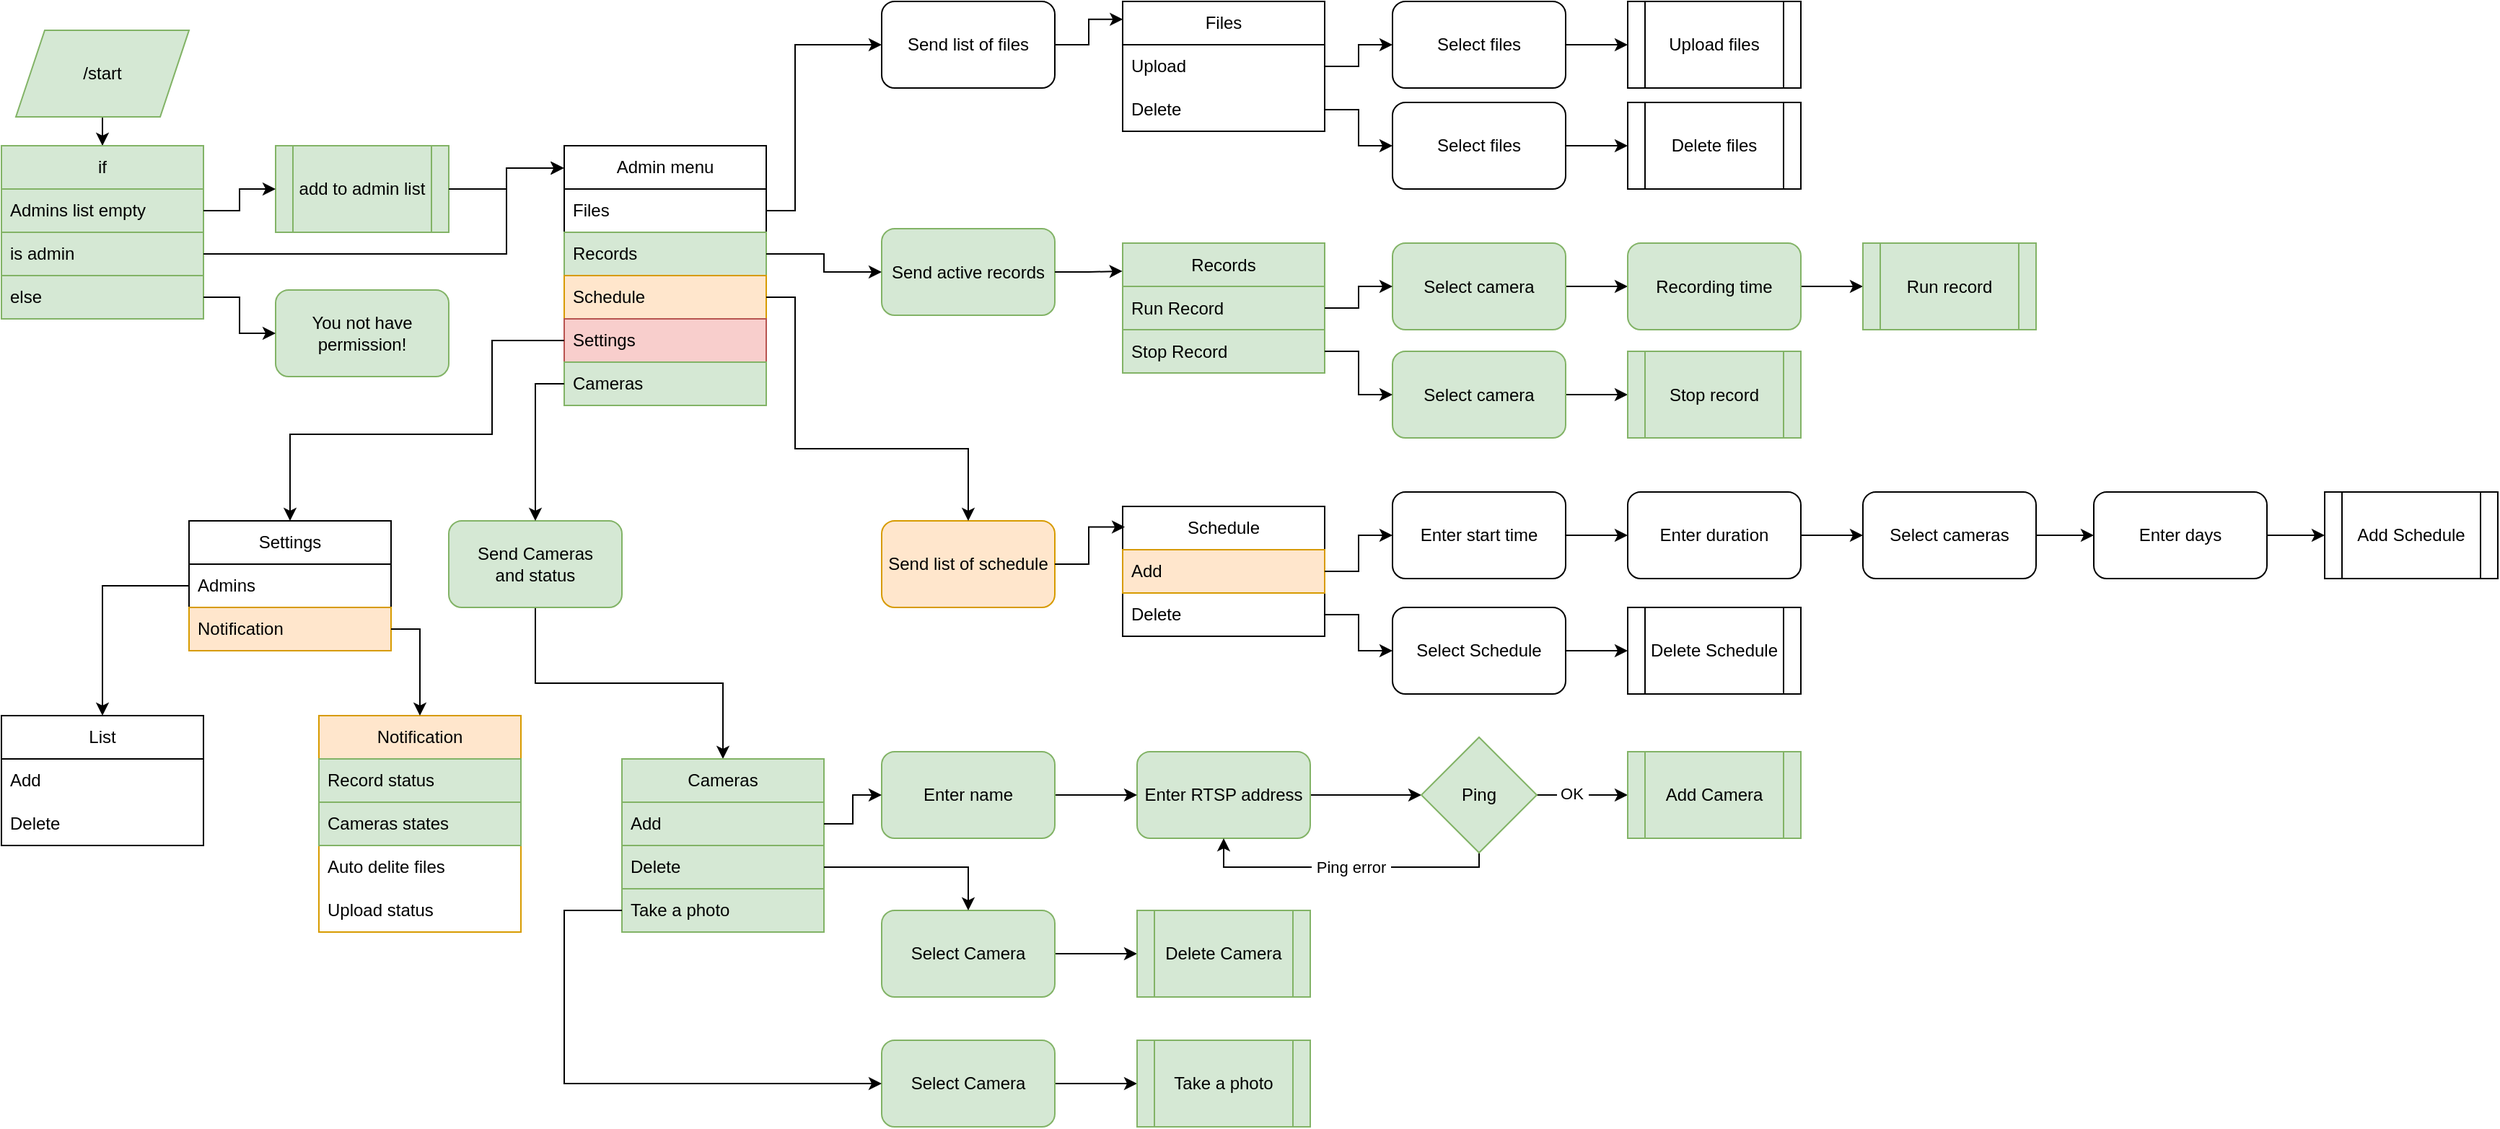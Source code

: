 <mxfile version="24.2.7" type="device">
  <diagram name="Страница — 1" id="JQwWrreAvlFHoOpuTkY8">
    <mxGraphModel dx="1111" dy="573" grid="1" gridSize="10" guides="1" tooltips="1" connect="1" arrows="1" fold="1" page="1" pageScale="1" pageWidth="827" pageHeight="1169" math="0" shadow="0">
      <root>
        <mxCell id="0" />
        <mxCell id="1" parent="0" />
        <mxCell id="tB5VyxIEcyMM-66_xBZY-7" style="edgeStyle=orthogonalEdgeStyle;rounded=0;orthogonalLoop=1;jettySize=auto;html=1;" parent="1" source="tB5VyxIEcyMM-66_xBZY-1" target="tB5VyxIEcyMM-66_xBZY-2" edge="1">
          <mxGeometry relative="1" as="geometry" />
        </mxCell>
        <mxCell id="tB5VyxIEcyMM-66_xBZY-1" value="/start" style="shape=parallelogram;perimeter=parallelogramPerimeter;whiteSpace=wrap;html=1;fixedSize=1;fillColor=#d5e8d4;strokeColor=#82b366;" parent="1" vertex="1">
          <mxGeometry x="60" y="40" width="120" height="60" as="geometry" />
        </mxCell>
        <mxCell id="tB5VyxIEcyMM-66_xBZY-2" value="if" style="swimlane;fontStyle=0;childLayout=stackLayout;horizontal=1;startSize=30;horizontalStack=0;resizeParent=1;resizeParentMax=0;resizeLast=0;collapsible=1;marginBottom=0;whiteSpace=wrap;html=1;fillColor=#d5e8d4;strokeColor=#82b366;" parent="1" vertex="1">
          <mxGeometry x="50" y="120" width="140" height="120" as="geometry" />
        </mxCell>
        <mxCell id="tB5VyxIEcyMM-66_xBZY-3" value="Admins list empty" style="text;strokeColor=#82b366;fillColor=#d5e8d4;align=left;verticalAlign=middle;spacingLeft=4;spacingRight=4;overflow=hidden;points=[[0,0.5],[1,0.5]];portConstraint=eastwest;rotatable=0;whiteSpace=wrap;html=1;" parent="tB5VyxIEcyMM-66_xBZY-2" vertex="1">
          <mxGeometry y="30" width="140" height="30" as="geometry" />
        </mxCell>
        <mxCell id="tB5VyxIEcyMM-66_xBZY-4" value="is admin" style="text;strokeColor=#82b366;fillColor=#d5e8d4;align=left;verticalAlign=middle;spacingLeft=4;spacingRight=4;overflow=hidden;points=[[0,0.5],[1,0.5]];portConstraint=eastwest;rotatable=0;whiteSpace=wrap;html=1;" parent="tB5VyxIEcyMM-66_xBZY-2" vertex="1">
          <mxGeometry y="60" width="140" height="30" as="geometry" />
        </mxCell>
        <mxCell id="tB5VyxIEcyMM-66_xBZY-5" value="else" style="text;strokeColor=#82b366;fillColor=#d5e8d4;align=left;verticalAlign=middle;spacingLeft=4;spacingRight=4;overflow=hidden;points=[[0,0.5],[1,0.5]];portConstraint=eastwest;rotatable=0;whiteSpace=wrap;html=1;" parent="tB5VyxIEcyMM-66_xBZY-2" vertex="1">
          <mxGeometry y="90" width="140" height="30" as="geometry" />
        </mxCell>
        <mxCell id="tB5VyxIEcyMM-66_xBZY-8" value="Admin menu" style="swimlane;fontStyle=0;childLayout=stackLayout;horizontal=1;startSize=30;horizontalStack=0;resizeParent=1;resizeParentMax=0;resizeLast=0;collapsible=1;marginBottom=0;whiteSpace=wrap;html=1;" parent="1" vertex="1">
          <mxGeometry x="440" y="120" width="140" height="180" as="geometry" />
        </mxCell>
        <mxCell id="tB5VyxIEcyMM-66_xBZY-9" value="Files" style="text;strokeColor=none;fillColor=none;align=left;verticalAlign=middle;spacingLeft=4;spacingRight=4;overflow=hidden;points=[[0,0.5],[1,0.5]];portConstraint=eastwest;rotatable=0;whiteSpace=wrap;html=1;" parent="tB5VyxIEcyMM-66_xBZY-8" vertex="1">
          <mxGeometry y="30" width="140" height="30" as="geometry" />
        </mxCell>
        <mxCell id="tB5VyxIEcyMM-66_xBZY-10" value="Records" style="text;strokeColor=#82b366;fillColor=#d5e8d4;align=left;verticalAlign=middle;spacingLeft=4;spacingRight=4;overflow=hidden;points=[[0,0.5],[1,0.5]];portConstraint=eastwest;rotatable=0;whiteSpace=wrap;html=1;" parent="tB5VyxIEcyMM-66_xBZY-8" vertex="1">
          <mxGeometry y="60" width="140" height="30" as="geometry" />
        </mxCell>
        <mxCell id="tB5VyxIEcyMM-66_xBZY-11" value="Schedule" style="text;strokeColor=#d79b00;fillColor=#ffe6cc;align=left;verticalAlign=middle;spacingLeft=4;spacingRight=4;overflow=hidden;points=[[0,0.5],[1,0.5]];portConstraint=eastwest;rotatable=0;whiteSpace=wrap;html=1;" parent="tB5VyxIEcyMM-66_xBZY-8" vertex="1">
          <mxGeometry y="90" width="140" height="30" as="geometry" />
        </mxCell>
        <mxCell id="tB5VyxIEcyMM-66_xBZY-13" value="Settings" style="text;strokeColor=#b85450;fillColor=#f8cecc;align=left;verticalAlign=middle;spacingLeft=4;spacingRight=4;overflow=hidden;points=[[0,0.5],[1,0.5]];portConstraint=eastwest;rotatable=0;whiteSpace=wrap;html=1;" parent="tB5VyxIEcyMM-66_xBZY-8" vertex="1">
          <mxGeometry y="120" width="140" height="30" as="geometry" />
        </mxCell>
        <mxCell id="tB5VyxIEcyMM-66_xBZY-12" value="Cameras" style="text;strokeColor=#82b366;fillColor=#d5e8d4;align=left;verticalAlign=middle;spacingLeft=4;spacingRight=4;overflow=hidden;points=[[0,0.5],[1,0.5]];portConstraint=eastwest;rotatable=0;whiteSpace=wrap;html=1;" parent="tB5VyxIEcyMM-66_xBZY-8" vertex="1">
          <mxGeometry y="150" width="140" height="30" as="geometry" />
        </mxCell>
        <mxCell id="tB5VyxIEcyMM-66_xBZY-15" value="add to admin list" style="shape=process;whiteSpace=wrap;html=1;backgroundOutline=1;fillColor=#d5e8d4;strokeColor=#82b366;" parent="1" vertex="1">
          <mxGeometry x="240" y="120" width="120" height="60" as="geometry" />
        </mxCell>
        <mxCell id="tB5VyxIEcyMM-66_xBZY-16" style="edgeStyle=orthogonalEdgeStyle;rounded=0;orthogonalLoop=1;jettySize=auto;html=1;" parent="1" source="tB5VyxIEcyMM-66_xBZY-3" target="tB5VyxIEcyMM-66_xBZY-15" edge="1">
          <mxGeometry relative="1" as="geometry" />
        </mxCell>
        <mxCell id="tB5VyxIEcyMM-66_xBZY-21" style="edgeStyle=orthogonalEdgeStyle;rounded=0;orthogonalLoop=1;jettySize=auto;html=1;entryX=0;entryY=0.086;entryDx=0;entryDy=0;entryPerimeter=0;" parent="1" source="tB5VyxIEcyMM-66_xBZY-4" target="tB5VyxIEcyMM-66_xBZY-8" edge="1">
          <mxGeometry relative="1" as="geometry">
            <Array as="points">
              <mxPoint x="400" y="195" />
              <mxPoint x="400" y="136" />
            </Array>
          </mxGeometry>
        </mxCell>
        <mxCell id="tB5VyxIEcyMM-66_xBZY-22" style="edgeStyle=orthogonalEdgeStyle;rounded=0;orthogonalLoop=1;jettySize=auto;html=1;entryX=-0.003;entryY=0.086;entryDx=0;entryDy=0;entryPerimeter=0;" parent="1" source="tB5VyxIEcyMM-66_xBZY-15" target="tB5VyxIEcyMM-66_xBZY-8" edge="1">
          <mxGeometry relative="1" as="geometry" />
        </mxCell>
        <mxCell id="tB5VyxIEcyMM-66_xBZY-23" value="You not have permission!" style="rounded=1;whiteSpace=wrap;html=1;fillColor=#d5e8d4;strokeColor=#82b366;" parent="1" vertex="1">
          <mxGeometry x="240" y="220" width="120" height="60" as="geometry" />
        </mxCell>
        <mxCell id="tB5VyxIEcyMM-66_xBZY-24" style="edgeStyle=orthogonalEdgeStyle;rounded=0;orthogonalLoop=1;jettySize=auto;html=1;" parent="1" source="tB5VyxIEcyMM-66_xBZY-5" target="tB5VyxIEcyMM-66_xBZY-23" edge="1">
          <mxGeometry relative="1" as="geometry" />
        </mxCell>
        <mxCell id="tB5VyxIEcyMM-66_xBZY-25" value="&lt;span style=&quot;text-align: left;&quot;&gt;Files&lt;/span&gt;" style="swimlane;fontStyle=0;childLayout=stackLayout;horizontal=1;startSize=30;horizontalStack=0;resizeParent=1;resizeParentMax=0;resizeLast=0;collapsible=1;marginBottom=0;whiteSpace=wrap;html=1;" parent="1" vertex="1">
          <mxGeometry x="827" y="20" width="140" height="90" as="geometry" />
        </mxCell>
        <mxCell id="tB5VyxIEcyMM-66_xBZY-26" value="Upload" style="text;strokeColor=none;fillColor=none;align=left;verticalAlign=middle;spacingLeft=4;spacingRight=4;overflow=hidden;points=[[0,0.5],[1,0.5]];portConstraint=eastwest;rotatable=0;whiteSpace=wrap;html=1;" parent="tB5VyxIEcyMM-66_xBZY-25" vertex="1">
          <mxGeometry y="30" width="140" height="30" as="geometry" />
        </mxCell>
        <mxCell id="tB5VyxIEcyMM-66_xBZY-27" value="Delete" style="text;strokeColor=none;fillColor=none;align=left;verticalAlign=middle;spacingLeft=4;spacingRight=4;overflow=hidden;points=[[0,0.5],[1,0.5]];portConstraint=eastwest;rotatable=0;whiteSpace=wrap;html=1;" parent="tB5VyxIEcyMM-66_xBZY-25" vertex="1">
          <mxGeometry y="60" width="140" height="30" as="geometry" />
        </mxCell>
        <mxCell id="tB5VyxIEcyMM-66_xBZY-33" style="edgeStyle=orthogonalEdgeStyle;rounded=0;orthogonalLoop=1;jettySize=auto;html=1;" parent="1" source="tB5VyxIEcyMM-66_xBZY-30" target="tB5VyxIEcyMM-66_xBZY-32" edge="1">
          <mxGeometry relative="1" as="geometry" />
        </mxCell>
        <mxCell id="tB5VyxIEcyMM-66_xBZY-30" value="Select camera" style="rounded=1;whiteSpace=wrap;html=1;fillColor=#d5e8d4;strokeColor=#82b366;" parent="1" vertex="1">
          <mxGeometry x="1014" y="187.5" width="120" height="60" as="geometry" />
        </mxCell>
        <mxCell id="tB5VyxIEcyMM-66_xBZY-43" style="edgeStyle=orthogonalEdgeStyle;rounded=0;orthogonalLoop=1;jettySize=auto;html=1;" parent="1" source="tB5VyxIEcyMM-66_xBZY-32" target="tB5VyxIEcyMM-66_xBZY-42" edge="1">
          <mxGeometry relative="1" as="geometry" />
        </mxCell>
        <mxCell id="tB5VyxIEcyMM-66_xBZY-32" value="Recording time" style="rounded=1;whiteSpace=wrap;html=1;fillColor=#d5e8d4;strokeColor=#82b366;" parent="1" vertex="1">
          <mxGeometry x="1177" y="187.5" width="120" height="60" as="geometry" />
        </mxCell>
        <mxCell id="tB5VyxIEcyMM-66_xBZY-41" style="edgeStyle=orthogonalEdgeStyle;rounded=0;orthogonalLoop=1;jettySize=auto;html=1;" parent="1" source="tB5VyxIEcyMM-66_xBZY-34" target="tB5VyxIEcyMM-66_xBZY-40" edge="1">
          <mxGeometry relative="1" as="geometry" />
        </mxCell>
        <mxCell id="tB5VyxIEcyMM-66_xBZY-34" value="Select files" style="rounded=1;whiteSpace=wrap;html=1;" parent="1" vertex="1">
          <mxGeometry x="1014" y="20" width="120" height="60" as="geometry" />
        </mxCell>
        <mxCell id="tB5VyxIEcyMM-66_xBZY-35" style="edgeStyle=orthogonalEdgeStyle;rounded=0;orthogonalLoop=1;jettySize=auto;html=1;" parent="1" source="tB5VyxIEcyMM-66_xBZY-26" target="tB5VyxIEcyMM-66_xBZY-34" edge="1">
          <mxGeometry relative="1" as="geometry" />
        </mxCell>
        <mxCell id="tB5VyxIEcyMM-66_xBZY-39" style="edgeStyle=orthogonalEdgeStyle;rounded=0;orthogonalLoop=1;jettySize=auto;html=1;" parent="1" source="tB5VyxIEcyMM-66_xBZY-36" target="tB5VyxIEcyMM-66_xBZY-38" edge="1">
          <mxGeometry relative="1" as="geometry" />
        </mxCell>
        <mxCell id="tB5VyxIEcyMM-66_xBZY-36" value="Select files" style="rounded=1;whiteSpace=wrap;html=1;" parent="1" vertex="1">
          <mxGeometry x="1014" y="90" width="120" height="60" as="geometry" />
        </mxCell>
        <mxCell id="tB5VyxIEcyMM-66_xBZY-37" style="edgeStyle=orthogonalEdgeStyle;rounded=0;orthogonalLoop=1;jettySize=auto;html=1;" parent="1" source="tB5VyxIEcyMM-66_xBZY-27" target="tB5VyxIEcyMM-66_xBZY-36" edge="1">
          <mxGeometry relative="1" as="geometry" />
        </mxCell>
        <mxCell id="tB5VyxIEcyMM-66_xBZY-38" value="Delete files" style="shape=process;whiteSpace=wrap;html=1;backgroundOutline=1;" parent="1" vertex="1">
          <mxGeometry x="1177" y="90" width="120" height="60" as="geometry" />
        </mxCell>
        <mxCell id="tB5VyxIEcyMM-66_xBZY-40" value="&lt;span style=&quot;text-align: left;&quot;&gt;Upload&lt;/span&gt;&amp;nbsp;files" style="shape=process;whiteSpace=wrap;html=1;backgroundOutline=1;" parent="1" vertex="1">
          <mxGeometry x="1177" y="20" width="120" height="60" as="geometry" />
        </mxCell>
        <mxCell id="tB5VyxIEcyMM-66_xBZY-42" value="Run record" style="shape=process;whiteSpace=wrap;html=1;backgroundOutline=1;fillColor=#d5e8d4;strokeColor=#82b366;" parent="1" vertex="1">
          <mxGeometry x="1340" y="187.5" width="120" height="60" as="geometry" />
        </mxCell>
        <mxCell id="tB5VyxIEcyMM-66_xBZY-68" style="edgeStyle=orthogonalEdgeStyle;rounded=0;orthogonalLoop=1;jettySize=auto;html=1;" parent="1" source="tB5VyxIEcyMM-66_xBZY-45" target="tB5VyxIEcyMM-66_xBZY-67" edge="1">
          <mxGeometry relative="1" as="geometry" />
        </mxCell>
        <mxCell id="tB5VyxIEcyMM-66_xBZY-45" value="Enter start time" style="rounded=1;whiteSpace=wrap;html=1;" parent="1" vertex="1">
          <mxGeometry x="1014" y="360" width="120" height="60" as="geometry" />
        </mxCell>
        <mxCell id="tB5VyxIEcyMM-66_xBZY-49" value="&lt;span style=&quot;text-align: left;&quot;&gt;Schedule&lt;/span&gt;" style="swimlane;fontStyle=0;childLayout=stackLayout;horizontal=1;startSize=30;horizontalStack=0;resizeParent=1;resizeParentMax=0;resizeLast=0;collapsible=1;marginBottom=0;whiteSpace=wrap;html=1;" parent="1" vertex="1">
          <mxGeometry x="827" y="370" width="140" height="90" as="geometry" />
        </mxCell>
        <mxCell id="tB5VyxIEcyMM-66_xBZY-50" value="Add" style="text;strokeColor=#d79b00;fillColor=#ffe6cc;align=left;verticalAlign=middle;spacingLeft=4;spacingRight=4;overflow=hidden;points=[[0,0.5],[1,0.5]];portConstraint=eastwest;rotatable=0;whiteSpace=wrap;html=1;" parent="tB5VyxIEcyMM-66_xBZY-49" vertex="1">
          <mxGeometry y="30" width="140" height="30" as="geometry" />
        </mxCell>
        <mxCell id="tB5VyxIEcyMM-66_xBZY-51" value="Delete" style="text;strokeColor=none;fillColor=none;align=left;verticalAlign=middle;spacingLeft=4;spacingRight=4;overflow=hidden;points=[[0,0.5],[1,0.5]];portConstraint=eastwest;rotatable=0;whiteSpace=wrap;html=1;" parent="tB5VyxIEcyMM-66_xBZY-49" vertex="1">
          <mxGeometry y="60" width="140" height="30" as="geometry" />
        </mxCell>
        <mxCell id="tB5VyxIEcyMM-66_xBZY-55" style="edgeStyle=orthogonalEdgeStyle;rounded=0;orthogonalLoop=1;jettySize=auto;html=1;" parent="1" source="tB5VyxIEcyMM-66_xBZY-50" target="tB5VyxIEcyMM-66_xBZY-45" edge="1">
          <mxGeometry relative="1" as="geometry" />
        </mxCell>
        <mxCell id="tB5VyxIEcyMM-66_xBZY-56" value="Send list of files" style="rounded=1;whiteSpace=wrap;html=1;" parent="1" vertex="1">
          <mxGeometry x="660" y="20" width="120" height="60" as="geometry" />
        </mxCell>
        <mxCell id="tB5VyxIEcyMM-66_xBZY-57" style="edgeStyle=orthogonalEdgeStyle;rounded=0;orthogonalLoop=1;jettySize=auto;html=1;" parent="1" source="tB5VyxIEcyMM-66_xBZY-9" target="tB5VyxIEcyMM-66_xBZY-56" edge="1">
          <mxGeometry relative="1" as="geometry">
            <Array as="points">
              <mxPoint x="600" y="165" />
              <mxPoint x="600" y="50" />
            </Array>
          </mxGeometry>
        </mxCell>
        <mxCell id="tB5VyxIEcyMM-66_xBZY-59" style="edgeStyle=orthogonalEdgeStyle;rounded=0;orthogonalLoop=1;jettySize=auto;html=1;entryX=0.001;entryY=0.138;entryDx=0;entryDy=0;entryPerimeter=0;" parent="1" source="tB5VyxIEcyMM-66_xBZY-56" target="tB5VyxIEcyMM-66_xBZY-25" edge="1">
          <mxGeometry relative="1" as="geometry" />
        </mxCell>
        <mxCell id="tB5VyxIEcyMM-66_xBZY-60" value="Send list of s&lt;span style=&quot;text-align: left;&quot;&gt;chedule&lt;/span&gt;" style="rounded=1;whiteSpace=wrap;html=1;fillColor=#ffe6cc;strokeColor=#d79b00;" parent="1" vertex="1">
          <mxGeometry x="660" y="380" width="120" height="60" as="geometry" />
        </mxCell>
        <mxCell id="tB5VyxIEcyMM-66_xBZY-61" style="edgeStyle=orthogonalEdgeStyle;rounded=0;orthogonalLoop=1;jettySize=auto;html=1;" parent="1" source="tB5VyxIEcyMM-66_xBZY-11" target="tB5VyxIEcyMM-66_xBZY-60" edge="1">
          <mxGeometry relative="1" as="geometry">
            <Array as="points">
              <mxPoint x="600" y="225" />
              <mxPoint x="600" y="330" />
            </Array>
          </mxGeometry>
        </mxCell>
        <mxCell id="tB5VyxIEcyMM-66_xBZY-62" style="edgeStyle=orthogonalEdgeStyle;rounded=0;orthogonalLoop=1;jettySize=auto;html=1;entryX=0.011;entryY=0.159;entryDx=0;entryDy=0;entryPerimeter=0;" parent="1" source="tB5VyxIEcyMM-66_xBZY-60" target="tB5VyxIEcyMM-66_xBZY-49" edge="1">
          <mxGeometry relative="1" as="geometry" />
        </mxCell>
        <mxCell id="tB5VyxIEcyMM-66_xBZY-63" style="edgeStyle=orthogonalEdgeStyle;rounded=0;orthogonalLoop=1;jettySize=auto;html=1;" parent="1" source="tB5VyxIEcyMM-66_xBZY-64" target="tB5VyxIEcyMM-66_xBZY-65" edge="1">
          <mxGeometry relative="1" as="geometry" />
        </mxCell>
        <mxCell id="tB5VyxIEcyMM-66_xBZY-64" value="Select&amp;nbsp;&lt;span style=&quot;text-align: left;&quot;&gt;Schedule&lt;/span&gt;" style="rounded=1;whiteSpace=wrap;html=1;" parent="1" vertex="1">
          <mxGeometry x="1014" y="440" width="120" height="60" as="geometry" />
        </mxCell>
        <mxCell id="tB5VyxIEcyMM-66_xBZY-65" value="Delete&amp;nbsp;&lt;span style=&quot;text-align: left;&quot;&gt;Schedule&lt;/span&gt;" style="shape=process;whiteSpace=wrap;html=1;backgroundOutline=1;" parent="1" vertex="1">
          <mxGeometry x="1177" y="440" width="120" height="60" as="geometry" />
        </mxCell>
        <mxCell id="tB5VyxIEcyMM-66_xBZY-66" style="edgeStyle=orthogonalEdgeStyle;rounded=0;orthogonalLoop=1;jettySize=auto;html=1;" parent="1" source="tB5VyxIEcyMM-66_xBZY-51" target="tB5VyxIEcyMM-66_xBZY-64" edge="1">
          <mxGeometry relative="1" as="geometry" />
        </mxCell>
        <mxCell id="tB5VyxIEcyMM-66_xBZY-70" style="edgeStyle=orthogonalEdgeStyle;rounded=0;orthogonalLoop=1;jettySize=auto;html=1;" parent="1" source="tB5VyxIEcyMM-66_xBZY-67" target="tB5VyxIEcyMM-66_xBZY-69" edge="1">
          <mxGeometry relative="1" as="geometry" />
        </mxCell>
        <mxCell id="tB5VyxIEcyMM-66_xBZY-67" value="Enter duration" style="rounded=1;whiteSpace=wrap;html=1;" parent="1" vertex="1">
          <mxGeometry x="1177" y="360" width="120" height="60" as="geometry" />
        </mxCell>
        <mxCell id="tB5VyxIEcyMM-66_xBZY-72" style="edgeStyle=orthogonalEdgeStyle;rounded=0;orthogonalLoop=1;jettySize=auto;html=1;" parent="1" source="tB5VyxIEcyMM-66_xBZY-69" target="tB5VyxIEcyMM-66_xBZY-71" edge="1">
          <mxGeometry relative="1" as="geometry" />
        </mxCell>
        <mxCell id="tB5VyxIEcyMM-66_xBZY-69" value="Select cameras" style="rounded=1;whiteSpace=wrap;html=1;" parent="1" vertex="1">
          <mxGeometry x="1340" y="360" width="120" height="60" as="geometry" />
        </mxCell>
        <mxCell id="tB5VyxIEcyMM-66_xBZY-74" style="edgeStyle=orthogonalEdgeStyle;rounded=0;orthogonalLoop=1;jettySize=auto;html=1;" parent="1" source="tB5VyxIEcyMM-66_xBZY-71" target="tB5VyxIEcyMM-66_xBZY-73" edge="1">
          <mxGeometry relative="1" as="geometry" />
        </mxCell>
        <mxCell id="tB5VyxIEcyMM-66_xBZY-71" value="Enter days" style="rounded=1;whiteSpace=wrap;html=1;" parent="1" vertex="1">
          <mxGeometry x="1500" y="360" width="120" height="60" as="geometry" />
        </mxCell>
        <mxCell id="tB5VyxIEcyMM-66_xBZY-73" value="Add&amp;nbsp;&lt;span style=&quot;text-align: left;&quot;&gt;Schedule&lt;/span&gt;" style="shape=process;whiteSpace=wrap;html=1;backgroundOutline=1;" parent="1" vertex="1">
          <mxGeometry x="1660" y="360" width="120" height="60" as="geometry" />
        </mxCell>
        <mxCell id="tB5VyxIEcyMM-66_xBZY-83" style="edgeStyle=orthogonalEdgeStyle;rounded=0;orthogonalLoop=1;jettySize=auto;html=1;" parent="1" source="tB5VyxIEcyMM-66_xBZY-77" target="tB5VyxIEcyMM-66_xBZY-79" edge="1">
          <mxGeometry relative="1" as="geometry" />
        </mxCell>
        <mxCell id="tB5VyxIEcyMM-66_xBZY-77" value="Send&amp;nbsp;&lt;span style=&quot;text-align: left;&quot;&gt;Cameras&lt;/span&gt;&lt;div&gt;&lt;span style=&quot;text-align: left;&quot;&gt;and status&lt;/span&gt;&lt;/div&gt;" style="rounded=1;whiteSpace=wrap;html=1;fillColor=#d5e8d4;strokeColor=#82b366;" parent="1" vertex="1">
          <mxGeometry x="360" y="380" width="120" height="60" as="geometry" />
        </mxCell>
        <mxCell id="tB5VyxIEcyMM-66_xBZY-78" style="edgeStyle=orthogonalEdgeStyle;rounded=0;orthogonalLoop=1;jettySize=auto;html=1;" parent="1" source="tB5VyxIEcyMM-66_xBZY-12" target="tB5VyxIEcyMM-66_xBZY-77" edge="1">
          <mxGeometry relative="1" as="geometry" />
        </mxCell>
        <mxCell id="tB5VyxIEcyMM-66_xBZY-79" value="&lt;span style=&quot;text-align: left;&quot;&gt;Cameras&lt;/span&gt;" style="swimlane;fontStyle=0;childLayout=stackLayout;horizontal=1;startSize=30;horizontalStack=0;resizeParent=1;resizeParentMax=0;resizeLast=0;collapsible=1;marginBottom=0;whiteSpace=wrap;html=1;fillColor=#d5e8d4;strokeColor=#82b366;" parent="1" vertex="1">
          <mxGeometry x="480" y="545" width="140" height="120" as="geometry" />
        </mxCell>
        <mxCell id="tB5VyxIEcyMM-66_xBZY-80" value="Add" style="text;strokeColor=#82b366;fillColor=#d5e8d4;align=left;verticalAlign=middle;spacingLeft=4;spacingRight=4;overflow=hidden;points=[[0,0.5],[1,0.5]];portConstraint=eastwest;rotatable=0;whiteSpace=wrap;html=1;" parent="tB5VyxIEcyMM-66_xBZY-79" vertex="1">
          <mxGeometry y="30" width="140" height="30" as="geometry" />
        </mxCell>
        <mxCell id="tB5VyxIEcyMM-66_xBZY-81" value="Delete" style="text;strokeColor=#82b366;fillColor=#d5e8d4;align=left;verticalAlign=middle;spacingLeft=4;spacingRight=4;overflow=hidden;points=[[0,0.5],[1,0.5]];portConstraint=eastwest;rotatable=0;whiteSpace=wrap;html=1;" parent="tB5VyxIEcyMM-66_xBZY-79" vertex="1">
          <mxGeometry y="60" width="140" height="30" as="geometry" />
        </mxCell>
        <mxCell id="tB5VyxIEcyMM-66_xBZY-82" value="Take a photo" style="text;strokeColor=#82b366;fillColor=#d5e8d4;align=left;verticalAlign=middle;spacingLeft=4;spacingRight=4;overflow=hidden;points=[[0,0.5],[1,0.5]];portConstraint=eastwest;rotatable=0;whiteSpace=wrap;html=1;" parent="tB5VyxIEcyMM-66_xBZY-79" vertex="1">
          <mxGeometry y="90" width="140" height="30" as="geometry" />
        </mxCell>
        <mxCell id="tB5VyxIEcyMM-66_xBZY-89" style="edgeStyle=orthogonalEdgeStyle;rounded=0;orthogonalLoop=1;jettySize=auto;html=1;" parent="1" source="tB5VyxIEcyMM-66_xBZY-84" target="tB5VyxIEcyMM-66_xBZY-88" edge="1">
          <mxGeometry relative="1" as="geometry" />
        </mxCell>
        <mxCell id="tB5VyxIEcyMM-66_xBZY-84" value="Enter RTSP address" style="rounded=1;whiteSpace=wrap;html=1;fillColor=#d5e8d4;strokeColor=#82b366;" parent="1" vertex="1">
          <mxGeometry x="837" y="540" width="120" height="60" as="geometry" />
        </mxCell>
        <mxCell id="tB5VyxIEcyMM-66_xBZY-87" style="edgeStyle=orthogonalEdgeStyle;rounded=0;orthogonalLoop=1;jettySize=auto;html=1;" parent="1" source="tB5VyxIEcyMM-66_xBZY-85" target="tB5VyxIEcyMM-66_xBZY-84" edge="1">
          <mxGeometry relative="1" as="geometry" />
        </mxCell>
        <mxCell id="tB5VyxIEcyMM-66_xBZY-85" value="Enter name" style="rounded=1;whiteSpace=wrap;html=1;fillColor=#d5e8d4;strokeColor=#82b366;" parent="1" vertex="1">
          <mxGeometry x="660" y="540" width="120" height="60" as="geometry" />
        </mxCell>
        <mxCell id="tB5VyxIEcyMM-66_xBZY-86" style="edgeStyle=orthogonalEdgeStyle;rounded=0;orthogonalLoop=1;jettySize=auto;html=1;" parent="1" source="tB5VyxIEcyMM-66_xBZY-80" target="tB5VyxIEcyMM-66_xBZY-85" edge="1">
          <mxGeometry relative="1" as="geometry" />
        </mxCell>
        <mxCell id="tB5VyxIEcyMM-66_xBZY-90" style="edgeStyle=orthogonalEdgeStyle;rounded=0;orthogonalLoop=1;jettySize=auto;html=1;" parent="1" source="tB5VyxIEcyMM-66_xBZY-88" target="tB5VyxIEcyMM-66_xBZY-84" edge="1">
          <mxGeometry relative="1" as="geometry">
            <Array as="points">
              <mxPoint x="1074" y="620" />
              <mxPoint x="897" y="620" />
            </Array>
          </mxGeometry>
        </mxCell>
        <mxCell id="tB5VyxIEcyMM-66_xBZY-92" value="&amp;nbsp;Ping error&amp;nbsp;" style="edgeLabel;html=1;align=center;verticalAlign=middle;resizable=0;points=[];" parent="tB5VyxIEcyMM-66_xBZY-90" vertex="1" connectable="0">
          <mxGeometry x="-0.042" relative="1" as="geometry">
            <mxPoint as="offset" />
          </mxGeometry>
        </mxCell>
        <mxCell id="tB5VyxIEcyMM-66_xBZY-94" style="edgeStyle=orthogonalEdgeStyle;rounded=0;orthogonalLoop=1;jettySize=auto;html=1;" parent="1" source="tB5VyxIEcyMM-66_xBZY-88" target="tB5VyxIEcyMM-66_xBZY-93" edge="1">
          <mxGeometry relative="1" as="geometry" />
        </mxCell>
        <mxCell id="tB5VyxIEcyMM-66_xBZY-95" value="&amp;nbsp;OK&amp;nbsp;" style="edgeLabel;html=1;align=center;verticalAlign=middle;resizable=0;points=[];" parent="tB5VyxIEcyMM-66_xBZY-94" vertex="1" connectable="0">
          <mxGeometry x="-0.248" y="1" relative="1" as="geometry">
            <mxPoint as="offset" />
          </mxGeometry>
        </mxCell>
        <mxCell id="tB5VyxIEcyMM-66_xBZY-88" value="Ping" style="rhombus;whiteSpace=wrap;html=1;fillColor=#d5e8d4;strokeColor=#82b366;" parent="1" vertex="1">
          <mxGeometry x="1034" y="530" width="80" height="80" as="geometry" />
        </mxCell>
        <mxCell id="tB5VyxIEcyMM-66_xBZY-93" value="Add&amp;nbsp;&lt;span style=&quot;text-align: left;&quot;&gt;Camera&lt;/span&gt;" style="shape=process;whiteSpace=wrap;html=1;backgroundOutline=1;fillColor=#d5e8d4;strokeColor=#82b366;" parent="1" vertex="1">
          <mxGeometry x="1177" y="540" width="120" height="60" as="geometry" />
        </mxCell>
        <mxCell id="tB5VyxIEcyMM-66_xBZY-101" style="edgeStyle=orthogonalEdgeStyle;rounded=0;orthogonalLoop=1;jettySize=auto;html=1;" parent="1" source="tB5VyxIEcyMM-66_xBZY-97" target="tB5VyxIEcyMM-66_xBZY-100" edge="1">
          <mxGeometry relative="1" as="geometry" />
        </mxCell>
        <mxCell id="tB5VyxIEcyMM-66_xBZY-97" value="Select Camera" style="rounded=1;whiteSpace=wrap;html=1;fillColor=#d5e8d4;strokeColor=#82b366;" parent="1" vertex="1">
          <mxGeometry x="660" y="650" width="120" height="60" as="geometry" />
        </mxCell>
        <mxCell id="tB5VyxIEcyMM-66_xBZY-98" style="edgeStyle=orthogonalEdgeStyle;rounded=0;orthogonalLoop=1;jettySize=auto;html=1;" parent="1" source="tB5VyxIEcyMM-66_xBZY-81" target="tB5VyxIEcyMM-66_xBZY-97" edge="1">
          <mxGeometry relative="1" as="geometry" />
        </mxCell>
        <mxCell id="tB5VyxIEcyMM-66_xBZY-100" value="Delete Camera" style="shape=process;whiteSpace=wrap;html=1;backgroundOutline=1;fillColor=#d5e8d4;strokeColor=#82b366;" parent="1" vertex="1">
          <mxGeometry x="837" y="650" width="120" height="60" as="geometry" />
        </mxCell>
        <mxCell id="tB5VyxIEcyMM-66_xBZY-106" style="edgeStyle=orthogonalEdgeStyle;rounded=0;orthogonalLoop=1;jettySize=auto;html=1;exitX=1;exitY=0.5;exitDx=0;exitDy=0;" parent="1" source="tB5VyxIEcyMM-66_xBZY-103" target="tB5VyxIEcyMM-66_xBZY-104" edge="1">
          <mxGeometry relative="1" as="geometry" />
        </mxCell>
        <mxCell id="tB5VyxIEcyMM-66_xBZY-103" value="Select Camera" style="rounded=1;whiteSpace=wrap;html=1;fillColor=#d5e8d4;strokeColor=#82b366;" parent="1" vertex="1">
          <mxGeometry x="660" y="740" width="120" height="60" as="geometry" />
        </mxCell>
        <mxCell id="tB5VyxIEcyMM-66_xBZY-104" value="Take a photo" style="shape=process;whiteSpace=wrap;html=1;backgroundOutline=1;fillColor=#d5e8d4;strokeColor=#82b366;" parent="1" vertex="1">
          <mxGeometry x="837" y="740" width="120" height="60" as="geometry" />
        </mxCell>
        <mxCell id="tB5VyxIEcyMM-66_xBZY-105" style="edgeStyle=orthogonalEdgeStyle;rounded=0;orthogonalLoop=1;jettySize=auto;html=1;" parent="1" source="tB5VyxIEcyMM-66_xBZY-82" target="tB5VyxIEcyMM-66_xBZY-103" edge="1">
          <mxGeometry relative="1" as="geometry">
            <Array as="points">
              <mxPoint x="440" y="650" />
              <mxPoint x="440" y="770" />
            </Array>
          </mxGeometry>
        </mxCell>
        <mxCell id="cRx7G6iITmPvkGRC3WqV-1" value="&lt;span style=&quot;text-align: left;&quot;&gt;Settings&lt;/span&gt;" style="swimlane;fontStyle=0;childLayout=stackLayout;horizontal=1;startSize=30;horizontalStack=0;resizeParent=1;resizeParentMax=0;resizeLast=0;collapsible=1;marginBottom=0;whiteSpace=wrap;html=1;" parent="1" vertex="1">
          <mxGeometry x="180" y="380" width="140" height="90" as="geometry" />
        </mxCell>
        <mxCell id="cRx7G6iITmPvkGRC3WqV-2" value="Admins" style="text;strokeColor=none;fillColor=none;align=left;verticalAlign=middle;spacingLeft=4;spacingRight=4;overflow=hidden;points=[[0,0.5],[1,0.5]];portConstraint=eastwest;rotatable=0;whiteSpace=wrap;html=1;" parent="cRx7G6iITmPvkGRC3WqV-1" vertex="1">
          <mxGeometry y="30" width="140" height="30" as="geometry" />
        </mxCell>
        <mxCell id="cRx7G6iITmPvkGRC3WqV-3" value="Notification" style="text;strokeColor=#d79b00;fillColor=#ffe6cc;align=left;verticalAlign=middle;spacingLeft=4;spacingRight=4;overflow=hidden;points=[[0,0.5],[1,0.5]];portConstraint=eastwest;rotatable=0;whiteSpace=wrap;html=1;" parent="cRx7G6iITmPvkGRC3WqV-1" vertex="1">
          <mxGeometry y="60" width="140" height="30" as="geometry" />
        </mxCell>
        <mxCell id="cRx7G6iITmPvkGRC3WqV-6" value="&lt;span style=&quot;text-align: left;&quot;&gt;Records&lt;/span&gt;" style="swimlane;fontStyle=0;childLayout=stackLayout;horizontal=1;startSize=30;horizontalStack=0;resizeParent=1;resizeParentMax=0;resizeLast=0;collapsible=1;marginBottom=0;whiteSpace=wrap;html=1;fillColor=#d5e8d4;strokeColor=#82b366;" parent="1" vertex="1">
          <mxGeometry x="827" y="187.5" width="140" height="90" as="geometry" />
        </mxCell>
        <mxCell id="cRx7G6iITmPvkGRC3WqV-7" value="Run Record" style="text;strokeColor=#82b366;fillColor=#d5e8d4;align=left;verticalAlign=middle;spacingLeft=4;spacingRight=4;overflow=hidden;points=[[0,0.5],[1,0.5]];portConstraint=eastwest;rotatable=0;whiteSpace=wrap;html=1;" parent="cRx7G6iITmPvkGRC3WqV-6" vertex="1">
          <mxGeometry y="30" width="140" height="30" as="geometry" />
        </mxCell>
        <mxCell id="cRx7G6iITmPvkGRC3WqV-8" value="Stop Record" style="text;strokeColor=#82b366;fillColor=#d5e8d4;align=left;verticalAlign=middle;spacingLeft=4;spacingRight=4;overflow=hidden;points=[[0,0.5],[1,0.5]];portConstraint=eastwest;rotatable=0;whiteSpace=wrap;html=1;" parent="cRx7G6iITmPvkGRC3WqV-6" vertex="1">
          <mxGeometry y="60" width="140" height="30" as="geometry" />
        </mxCell>
        <mxCell id="cRx7G6iITmPvkGRC3WqV-10" value="Send&amp;nbsp;active records" style="rounded=1;whiteSpace=wrap;html=1;fillColor=#d5e8d4;strokeColor=#82b366;" parent="1" vertex="1">
          <mxGeometry x="660" y="177.5" width="120" height="60" as="geometry" />
        </mxCell>
        <mxCell id="cRx7G6iITmPvkGRC3WqV-11" style="edgeStyle=orthogonalEdgeStyle;rounded=0;orthogonalLoop=1;jettySize=auto;html=1;" parent="1" source="tB5VyxIEcyMM-66_xBZY-10" target="cRx7G6iITmPvkGRC3WqV-10" edge="1">
          <mxGeometry relative="1" as="geometry" />
        </mxCell>
        <mxCell id="cRx7G6iITmPvkGRC3WqV-15" style="edgeStyle=orthogonalEdgeStyle;rounded=0;orthogonalLoop=1;jettySize=auto;html=1;" parent="1" source="cRx7G6iITmPvkGRC3WqV-7" target="tB5VyxIEcyMM-66_xBZY-30" edge="1">
          <mxGeometry relative="1" as="geometry" />
        </mxCell>
        <mxCell id="cRx7G6iITmPvkGRC3WqV-17" style="edgeStyle=orthogonalEdgeStyle;rounded=0;orthogonalLoop=1;jettySize=auto;html=1;entryX=-0.001;entryY=0.216;entryDx=0;entryDy=0;entryPerimeter=0;" parent="1" source="cRx7G6iITmPvkGRC3WqV-10" target="cRx7G6iITmPvkGRC3WqV-6" edge="1">
          <mxGeometry relative="1" as="geometry" />
        </mxCell>
        <mxCell id="cRx7G6iITmPvkGRC3WqV-21" style="edgeStyle=orthogonalEdgeStyle;rounded=0;orthogonalLoop=1;jettySize=auto;html=1;" parent="1" source="cRx7G6iITmPvkGRC3WqV-18" target="cRx7G6iITmPvkGRC3WqV-19" edge="1">
          <mxGeometry relative="1" as="geometry" />
        </mxCell>
        <mxCell id="cRx7G6iITmPvkGRC3WqV-18" value="Select camera" style="rounded=1;whiteSpace=wrap;html=1;fillColor=#d5e8d4;strokeColor=#82b366;" parent="1" vertex="1">
          <mxGeometry x="1014" y="262.5" width="120" height="60" as="geometry" />
        </mxCell>
        <mxCell id="cRx7G6iITmPvkGRC3WqV-19" value="Stop record" style="shape=process;whiteSpace=wrap;html=1;backgroundOutline=1;fillColor=#d5e8d4;strokeColor=#82b366;" parent="1" vertex="1">
          <mxGeometry x="1177" y="262.5" width="120" height="60" as="geometry" />
        </mxCell>
        <mxCell id="cRx7G6iITmPvkGRC3WqV-20" style="edgeStyle=orthogonalEdgeStyle;rounded=0;orthogonalLoop=1;jettySize=auto;html=1;" parent="1" source="cRx7G6iITmPvkGRC3WqV-8" target="cRx7G6iITmPvkGRC3WqV-18" edge="1">
          <mxGeometry relative="1" as="geometry" />
        </mxCell>
        <mxCell id="cRx7G6iITmPvkGRC3WqV-22" style="edgeStyle=orthogonalEdgeStyle;rounded=0;orthogonalLoop=1;jettySize=auto;html=1;" parent="1" source="tB5VyxIEcyMM-66_xBZY-13" target="cRx7G6iITmPvkGRC3WqV-1" edge="1">
          <mxGeometry relative="1" as="geometry">
            <Array as="points">
              <mxPoint x="390" y="255" />
              <mxPoint x="390" y="320" />
              <mxPoint x="250" y="320" />
            </Array>
          </mxGeometry>
        </mxCell>
        <mxCell id="cRx7G6iITmPvkGRC3WqV-23" value="List" style="swimlane;fontStyle=0;childLayout=stackLayout;horizontal=1;startSize=30;horizontalStack=0;resizeParent=1;resizeParentMax=0;resizeLast=0;collapsible=1;marginBottom=0;whiteSpace=wrap;html=1;" parent="1" vertex="1">
          <mxGeometry x="50" y="515" width="140" height="90" as="geometry" />
        </mxCell>
        <mxCell id="cRx7G6iITmPvkGRC3WqV-24" value="Add" style="text;strokeColor=none;fillColor=none;align=left;verticalAlign=middle;spacingLeft=4;spacingRight=4;overflow=hidden;points=[[0,0.5],[1,0.5]];portConstraint=eastwest;rotatable=0;whiteSpace=wrap;html=1;" parent="cRx7G6iITmPvkGRC3WqV-23" vertex="1">
          <mxGeometry y="30" width="140" height="30" as="geometry" />
        </mxCell>
        <mxCell id="cRx7G6iITmPvkGRC3WqV-25" value="Delete" style="text;strokeColor=none;fillColor=none;align=left;verticalAlign=middle;spacingLeft=4;spacingRight=4;overflow=hidden;points=[[0,0.5],[1,0.5]];portConstraint=eastwest;rotatable=0;whiteSpace=wrap;html=1;" parent="cRx7G6iITmPvkGRC3WqV-23" vertex="1">
          <mxGeometry y="60" width="140" height="30" as="geometry" />
        </mxCell>
        <mxCell id="cRx7G6iITmPvkGRC3WqV-27" value="&lt;span style=&quot;text-align: left;&quot;&gt;Notification&lt;/span&gt;" style="swimlane;fontStyle=0;childLayout=stackLayout;horizontal=1;startSize=30;horizontalStack=0;resizeParent=1;resizeParentMax=0;resizeLast=0;collapsible=1;marginBottom=0;whiteSpace=wrap;html=1;fillColor=#ffe6cc;strokeColor=#d79b00;" parent="1" vertex="1">
          <mxGeometry x="270" y="515" width="140" height="150" as="geometry" />
        </mxCell>
        <mxCell id="cRx7G6iITmPvkGRC3WqV-28" value="Record status" style="text;strokeColor=#82b366;fillColor=#d5e8d4;align=left;verticalAlign=middle;spacingLeft=4;spacingRight=4;overflow=hidden;points=[[0,0.5],[1,0.5]];portConstraint=eastwest;rotatable=0;whiteSpace=wrap;html=1;" parent="cRx7G6iITmPvkGRC3WqV-27" vertex="1">
          <mxGeometry y="30" width="140" height="30" as="geometry" />
        </mxCell>
        <mxCell id="cRx7G6iITmPvkGRC3WqV-30" value="Cameras states" style="text;strokeColor=#82b366;fillColor=#d5e8d4;align=left;verticalAlign=middle;spacingLeft=4;spacingRight=4;overflow=hidden;points=[[0,0.5],[1,0.5]];portConstraint=eastwest;rotatable=0;whiteSpace=wrap;html=1;" parent="cRx7G6iITmPvkGRC3WqV-27" vertex="1">
          <mxGeometry y="60" width="140" height="30" as="geometry" />
        </mxCell>
        <mxCell id="cRx7G6iITmPvkGRC3WqV-33" value="Auto delite files" style="text;strokeColor=none;fillColor=none;align=left;verticalAlign=middle;spacingLeft=4;spacingRight=4;overflow=hidden;points=[[0,0.5],[1,0.5]];portConstraint=eastwest;rotatable=0;whiteSpace=wrap;html=1;" parent="cRx7G6iITmPvkGRC3WqV-27" vertex="1">
          <mxGeometry y="90" width="140" height="30" as="geometry" />
        </mxCell>
        <mxCell id="cRx7G6iITmPvkGRC3WqV-34" value="Upload status" style="text;strokeColor=none;fillColor=none;align=left;verticalAlign=middle;spacingLeft=4;spacingRight=4;overflow=hidden;points=[[0,0.5],[1,0.5]];portConstraint=eastwest;rotatable=0;whiteSpace=wrap;html=1;" parent="cRx7G6iITmPvkGRC3WqV-27" vertex="1">
          <mxGeometry y="120" width="140" height="30" as="geometry" />
        </mxCell>
        <mxCell id="cRx7G6iITmPvkGRC3WqV-31" style="edgeStyle=orthogonalEdgeStyle;rounded=0;orthogonalLoop=1;jettySize=auto;html=1;" parent="1" source="cRx7G6iITmPvkGRC3WqV-3" target="cRx7G6iITmPvkGRC3WqV-27" edge="1">
          <mxGeometry relative="1" as="geometry" />
        </mxCell>
        <mxCell id="cRx7G6iITmPvkGRC3WqV-32" style="edgeStyle=orthogonalEdgeStyle;rounded=0;orthogonalLoop=1;jettySize=auto;html=1;" parent="1" source="cRx7G6iITmPvkGRC3WqV-2" target="cRx7G6iITmPvkGRC3WqV-23" edge="1">
          <mxGeometry relative="1" as="geometry" />
        </mxCell>
      </root>
    </mxGraphModel>
  </diagram>
</mxfile>
